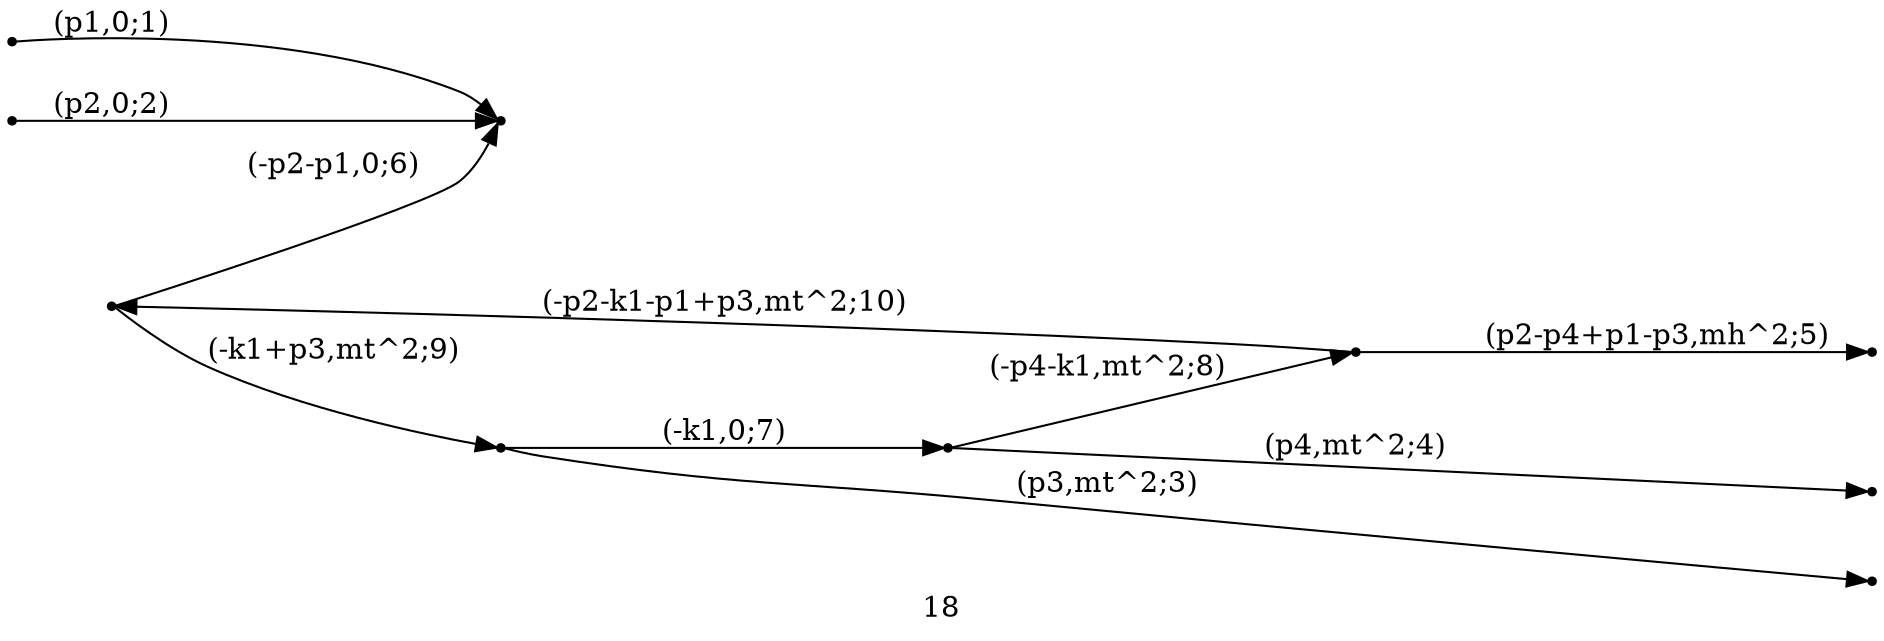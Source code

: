 digraph 18 {
  label="18";
  rankdir="LR";
  subgraph edges {
    -1 -> 1 [label="(p1,0;1)"];
    -2 -> 1 [label="(p2,0;2)"];
    3 -> -3 [label="(p3,mt^2;3)"];
    2 -> -4 [label="(p4,mt^2;4)"];
    4 -> -5 [label="(p2-p4+p1-p3,mh^2;5)"];
    5 -> 1 [label="(-p2-p1,0;6)"];
    3 -> 2 [label="(-k1,0;7)"];
    2 -> 4 [label="(-p4-k1,mt^2;8)"];
    5 -> 3 [label="(-k1+p3,mt^2;9)"];
    4 -> 5 [label="(-p2-k1-p1+p3,mt^2;10)"];
  }
  subgraph incoming { rank="source"; -1; -2; }
  subgraph outgoing { rank="sink"; -3; -4; -5; }
-5 [shape=point];
-4 [shape=point];
-3 [shape=point];
-2 [shape=point];
-1 [shape=point];
1 [shape=point];
2 [shape=point];
3 [shape=point];
4 [shape=point];
5 [shape=point];
}

